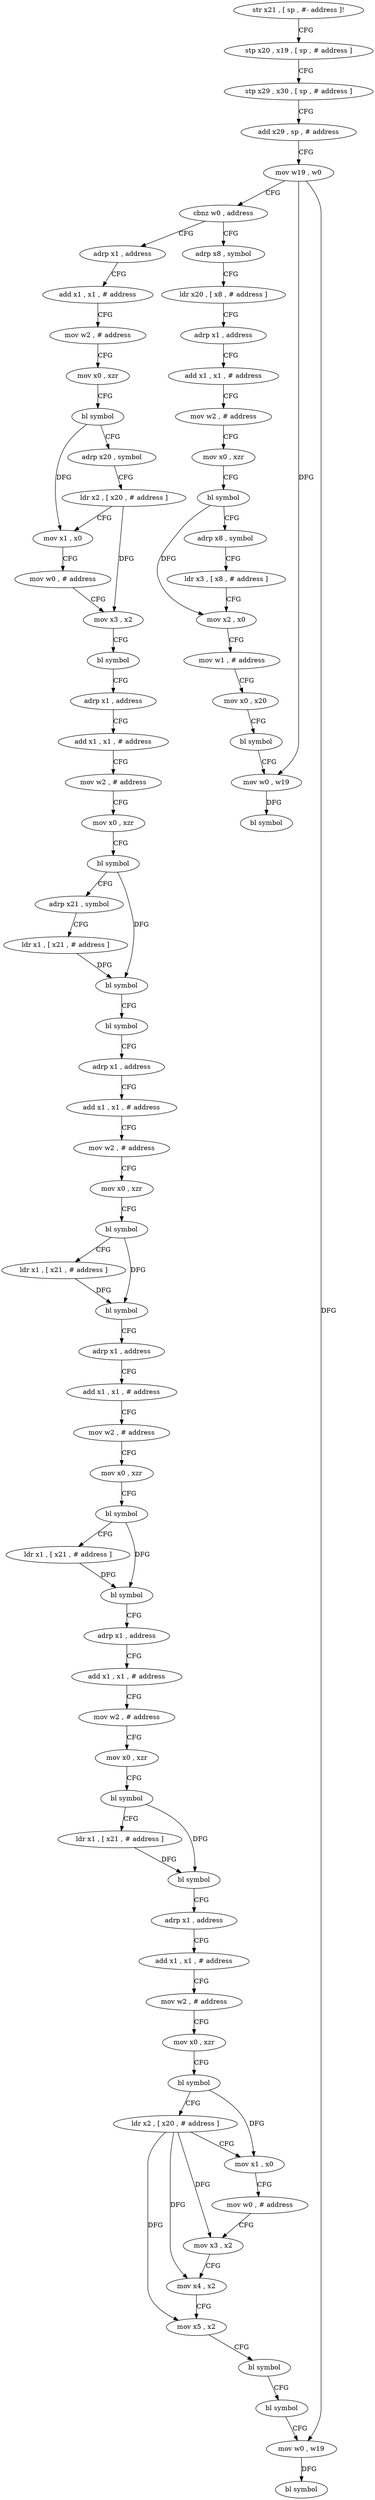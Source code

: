 digraph "func" {
"4199388" [label = "str x21 , [ sp , #- address ]!" ]
"4199392" [label = "stp x20 , x19 , [ sp , # address ]" ]
"4199396" [label = "stp x29 , x30 , [ sp , # address ]" ]
"4199400" [label = "add x29 , sp , # address" ]
"4199404" [label = "mov w19 , w0" ]
"4199408" [label = "cbnz w0 , address" ]
"4199636" [label = "adrp x8 , symbol" ]
"4199412" [label = "adrp x1 , address" ]
"4199640" [label = "ldr x20 , [ x8 , # address ]" ]
"4199644" [label = "adrp x1 , address" ]
"4199648" [label = "add x1 , x1 , # address" ]
"4199652" [label = "mov w2 , # address" ]
"4199656" [label = "mov x0 , xzr" ]
"4199660" [label = "bl symbol" ]
"4199664" [label = "adrp x8 , symbol" ]
"4199668" [label = "ldr x3 , [ x8 , # address ]" ]
"4199672" [label = "mov x2 , x0" ]
"4199676" [label = "mov w1 , # address" ]
"4199680" [label = "mov x0 , x20" ]
"4199684" [label = "bl symbol" ]
"4199688" [label = "mov w0 , w19" ]
"4199692" [label = "bl symbol" ]
"4199416" [label = "add x1 , x1 , # address" ]
"4199420" [label = "mov w2 , # address" ]
"4199424" [label = "mov x0 , xzr" ]
"4199428" [label = "bl symbol" ]
"4199432" [label = "adrp x20 , symbol" ]
"4199436" [label = "ldr x2 , [ x20 , # address ]" ]
"4199440" [label = "mov x1 , x0" ]
"4199444" [label = "mov w0 , # address" ]
"4199448" [label = "mov x3 , x2" ]
"4199452" [label = "bl symbol" ]
"4199456" [label = "adrp x1 , address" ]
"4199460" [label = "add x1 , x1 , # address" ]
"4199464" [label = "mov w2 , # address" ]
"4199468" [label = "mov x0 , xzr" ]
"4199472" [label = "bl symbol" ]
"4199476" [label = "adrp x21 , symbol" ]
"4199480" [label = "ldr x1 , [ x21 , # address ]" ]
"4199484" [label = "bl symbol" ]
"4199488" [label = "bl symbol" ]
"4199492" [label = "adrp x1 , address" ]
"4199496" [label = "add x1 , x1 , # address" ]
"4199500" [label = "mov w2 , # address" ]
"4199504" [label = "mov x0 , xzr" ]
"4199508" [label = "bl symbol" ]
"4199512" [label = "ldr x1 , [ x21 , # address ]" ]
"4199516" [label = "bl symbol" ]
"4199520" [label = "adrp x1 , address" ]
"4199524" [label = "add x1 , x1 , # address" ]
"4199528" [label = "mov w2 , # address" ]
"4199532" [label = "mov x0 , xzr" ]
"4199536" [label = "bl symbol" ]
"4199540" [label = "ldr x1 , [ x21 , # address ]" ]
"4199544" [label = "bl symbol" ]
"4199548" [label = "adrp x1 , address" ]
"4199552" [label = "add x1 , x1 , # address" ]
"4199556" [label = "mov w2 , # address" ]
"4199560" [label = "mov x0 , xzr" ]
"4199564" [label = "bl symbol" ]
"4199568" [label = "ldr x1 , [ x21 , # address ]" ]
"4199572" [label = "bl symbol" ]
"4199576" [label = "adrp x1 , address" ]
"4199580" [label = "add x1 , x1 , # address" ]
"4199584" [label = "mov w2 , # address" ]
"4199588" [label = "mov x0 , xzr" ]
"4199592" [label = "bl symbol" ]
"4199596" [label = "ldr x2 , [ x20 , # address ]" ]
"4199600" [label = "mov x1 , x0" ]
"4199604" [label = "mov w0 , # address" ]
"4199608" [label = "mov x3 , x2" ]
"4199612" [label = "mov x4 , x2" ]
"4199616" [label = "mov x5 , x2" ]
"4199620" [label = "bl symbol" ]
"4199624" [label = "bl symbol" ]
"4199628" [label = "mov w0 , w19" ]
"4199632" [label = "bl symbol" ]
"4199388" -> "4199392" [ label = "CFG" ]
"4199392" -> "4199396" [ label = "CFG" ]
"4199396" -> "4199400" [ label = "CFG" ]
"4199400" -> "4199404" [ label = "CFG" ]
"4199404" -> "4199408" [ label = "CFG" ]
"4199404" -> "4199688" [ label = "DFG" ]
"4199404" -> "4199628" [ label = "DFG" ]
"4199408" -> "4199636" [ label = "CFG" ]
"4199408" -> "4199412" [ label = "CFG" ]
"4199636" -> "4199640" [ label = "CFG" ]
"4199412" -> "4199416" [ label = "CFG" ]
"4199640" -> "4199644" [ label = "CFG" ]
"4199644" -> "4199648" [ label = "CFG" ]
"4199648" -> "4199652" [ label = "CFG" ]
"4199652" -> "4199656" [ label = "CFG" ]
"4199656" -> "4199660" [ label = "CFG" ]
"4199660" -> "4199664" [ label = "CFG" ]
"4199660" -> "4199672" [ label = "DFG" ]
"4199664" -> "4199668" [ label = "CFG" ]
"4199668" -> "4199672" [ label = "CFG" ]
"4199672" -> "4199676" [ label = "CFG" ]
"4199676" -> "4199680" [ label = "CFG" ]
"4199680" -> "4199684" [ label = "CFG" ]
"4199684" -> "4199688" [ label = "CFG" ]
"4199688" -> "4199692" [ label = "DFG" ]
"4199416" -> "4199420" [ label = "CFG" ]
"4199420" -> "4199424" [ label = "CFG" ]
"4199424" -> "4199428" [ label = "CFG" ]
"4199428" -> "4199432" [ label = "CFG" ]
"4199428" -> "4199440" [ label = "DFG" ]
"4199432" -> "4199436" [ label = "CFG" ]
"4199436" -> "4199440" [ label = "CFG" ]
"4199436" -> "4199448" [ label = "DFG" ]
"4199440" -> "4199444" [ label = "CFG" ]
"4199444" -> "4199448" [ label = "CFG" ]
"4199448" -> "4199452" [ label = "CFG" ]
"4199452" -> "4199456" [ label = "CFG" ]
"4199456" -> "4199460" [ label = "CFG" ]
"4199460" -> "4199464" [ label = "CFG" ]
"4199464" -> "4199468" [ label = "CFG" ]
"4199468" -> "4199472" [ label = "CFG" ]
"4199472" -> "4199476" [ label = "CFG" ]
"4199472" -> "4199484" [ label = "DFG" ]
"4199476" -> "4199480" [ label = "CFG" ]
"4199480" -> "4199484" [ label = "DFG" ]
"4199484" -> "4199488" [ label = "CFG" ]
"4199488" -> "4199492" [ label = "CFG" ]
"4199492" -> "4199496" [ label = "CFG" ]
"4199496" -> "4199500" [ label = "CFG" ]
"4199500" -> "4199504" [ label = "CFG" ]
"4199504" -> "4199508" [ label = "CFG" ]
"4199508" -> "4199512" [ label = "CFG" ]
"4199508" -> "4199516" [ label = "DFG" ]
"4199512" -> "4199516" [ label = "DFG" ]
"4199516" -> "4199520" [ label = "CFG" ]
"4199520" -> "4199524" [ label = "CFG" ]
"4199524" -> "4199528" [ label = "CFG" ]
"4199528" -> "4199532" [ label = "CFG" ]
"4199532" -> "4199536" [ label = "CFG" ]
"4199536" -> "4199540" [ label = "CFG" ]
"4199536" -> "4199544" [ label = "DFG" ]
"4199540" -> "4199544" [ label = "DFG" ]
"4199544" -> "4199548" [ label = "CFG" ]
"4199548" -> "4199552" [ label = "CFG" ]
"4199552" -> "4199556" [ label = "CFG" ]
"4199556" -> "4199560" [ label = "CFG" ]
"4199560" -> "4199564" [ label = "CFG" ]
"4199564" -> "4199568" [ label = "CFG" ]
"4199564" -> "4199572" [ label = "DFG" ]
"4199568" -> "4199572" [ label = "DFG" ]
"4199572" -> "4199576" [ label = "CFG" ]
"4199576" -> "4199580" [ label = "CFG" ]
"4199580" -> "4199584" [ label = "CFG" ]
"4199584" -> "4199588" [ label = "CFG" ]
"4199588" -> "4199592" [ label = "CFG" ]
"4199592" -> "4199596" [ label = "CFG" ]
"4199592" -> "4199600" [ label = "DFG" ]
"4199596" -> "4199600" [ label = "CFG" ]
"4199596" -> "4199608" [ label = "DFG" ]
"4199596" -> "4199612" [ label = "DFG" ]
"4199596" -> "4199616" [ label = "DFG" ]
"4199600" -> "4199604" [ label = "CFG" ]
"4199604" -> "4199608" [ label = "CFG" ]
"4199608" -> "4199612" [ label = "CFG" ]
"4199612" -> "4199616" [ label = "CFG" ]
"4199616" -> "4199620" [ label = "CFG" ]
"4199620" -> "4199624" [ label = "CFG" ]
"4199624" -> "4199628" [ label = "CFG" ]
"4199628" -> "4199632" [ label = "DFG" ]
}
